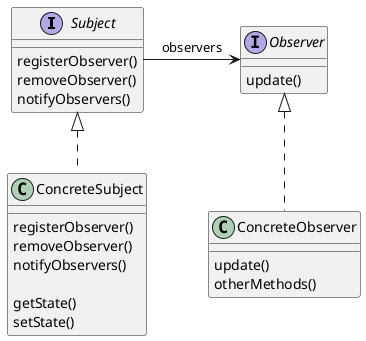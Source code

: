 @startuml

interface Subject {
  registerObserver()
  removeObserver()
  notifyObservers()
}

class ConcreteSubject implements Subject {
  registerObserver()
  removeObserver()
  notifyObservers()

  getState()
  setState()
}

interface Observer {
  update()
}

class ConcreteObserver implements Observer{
  update()
  otherMethods()
}

Subject -right--> Observer : observers

@enduml
